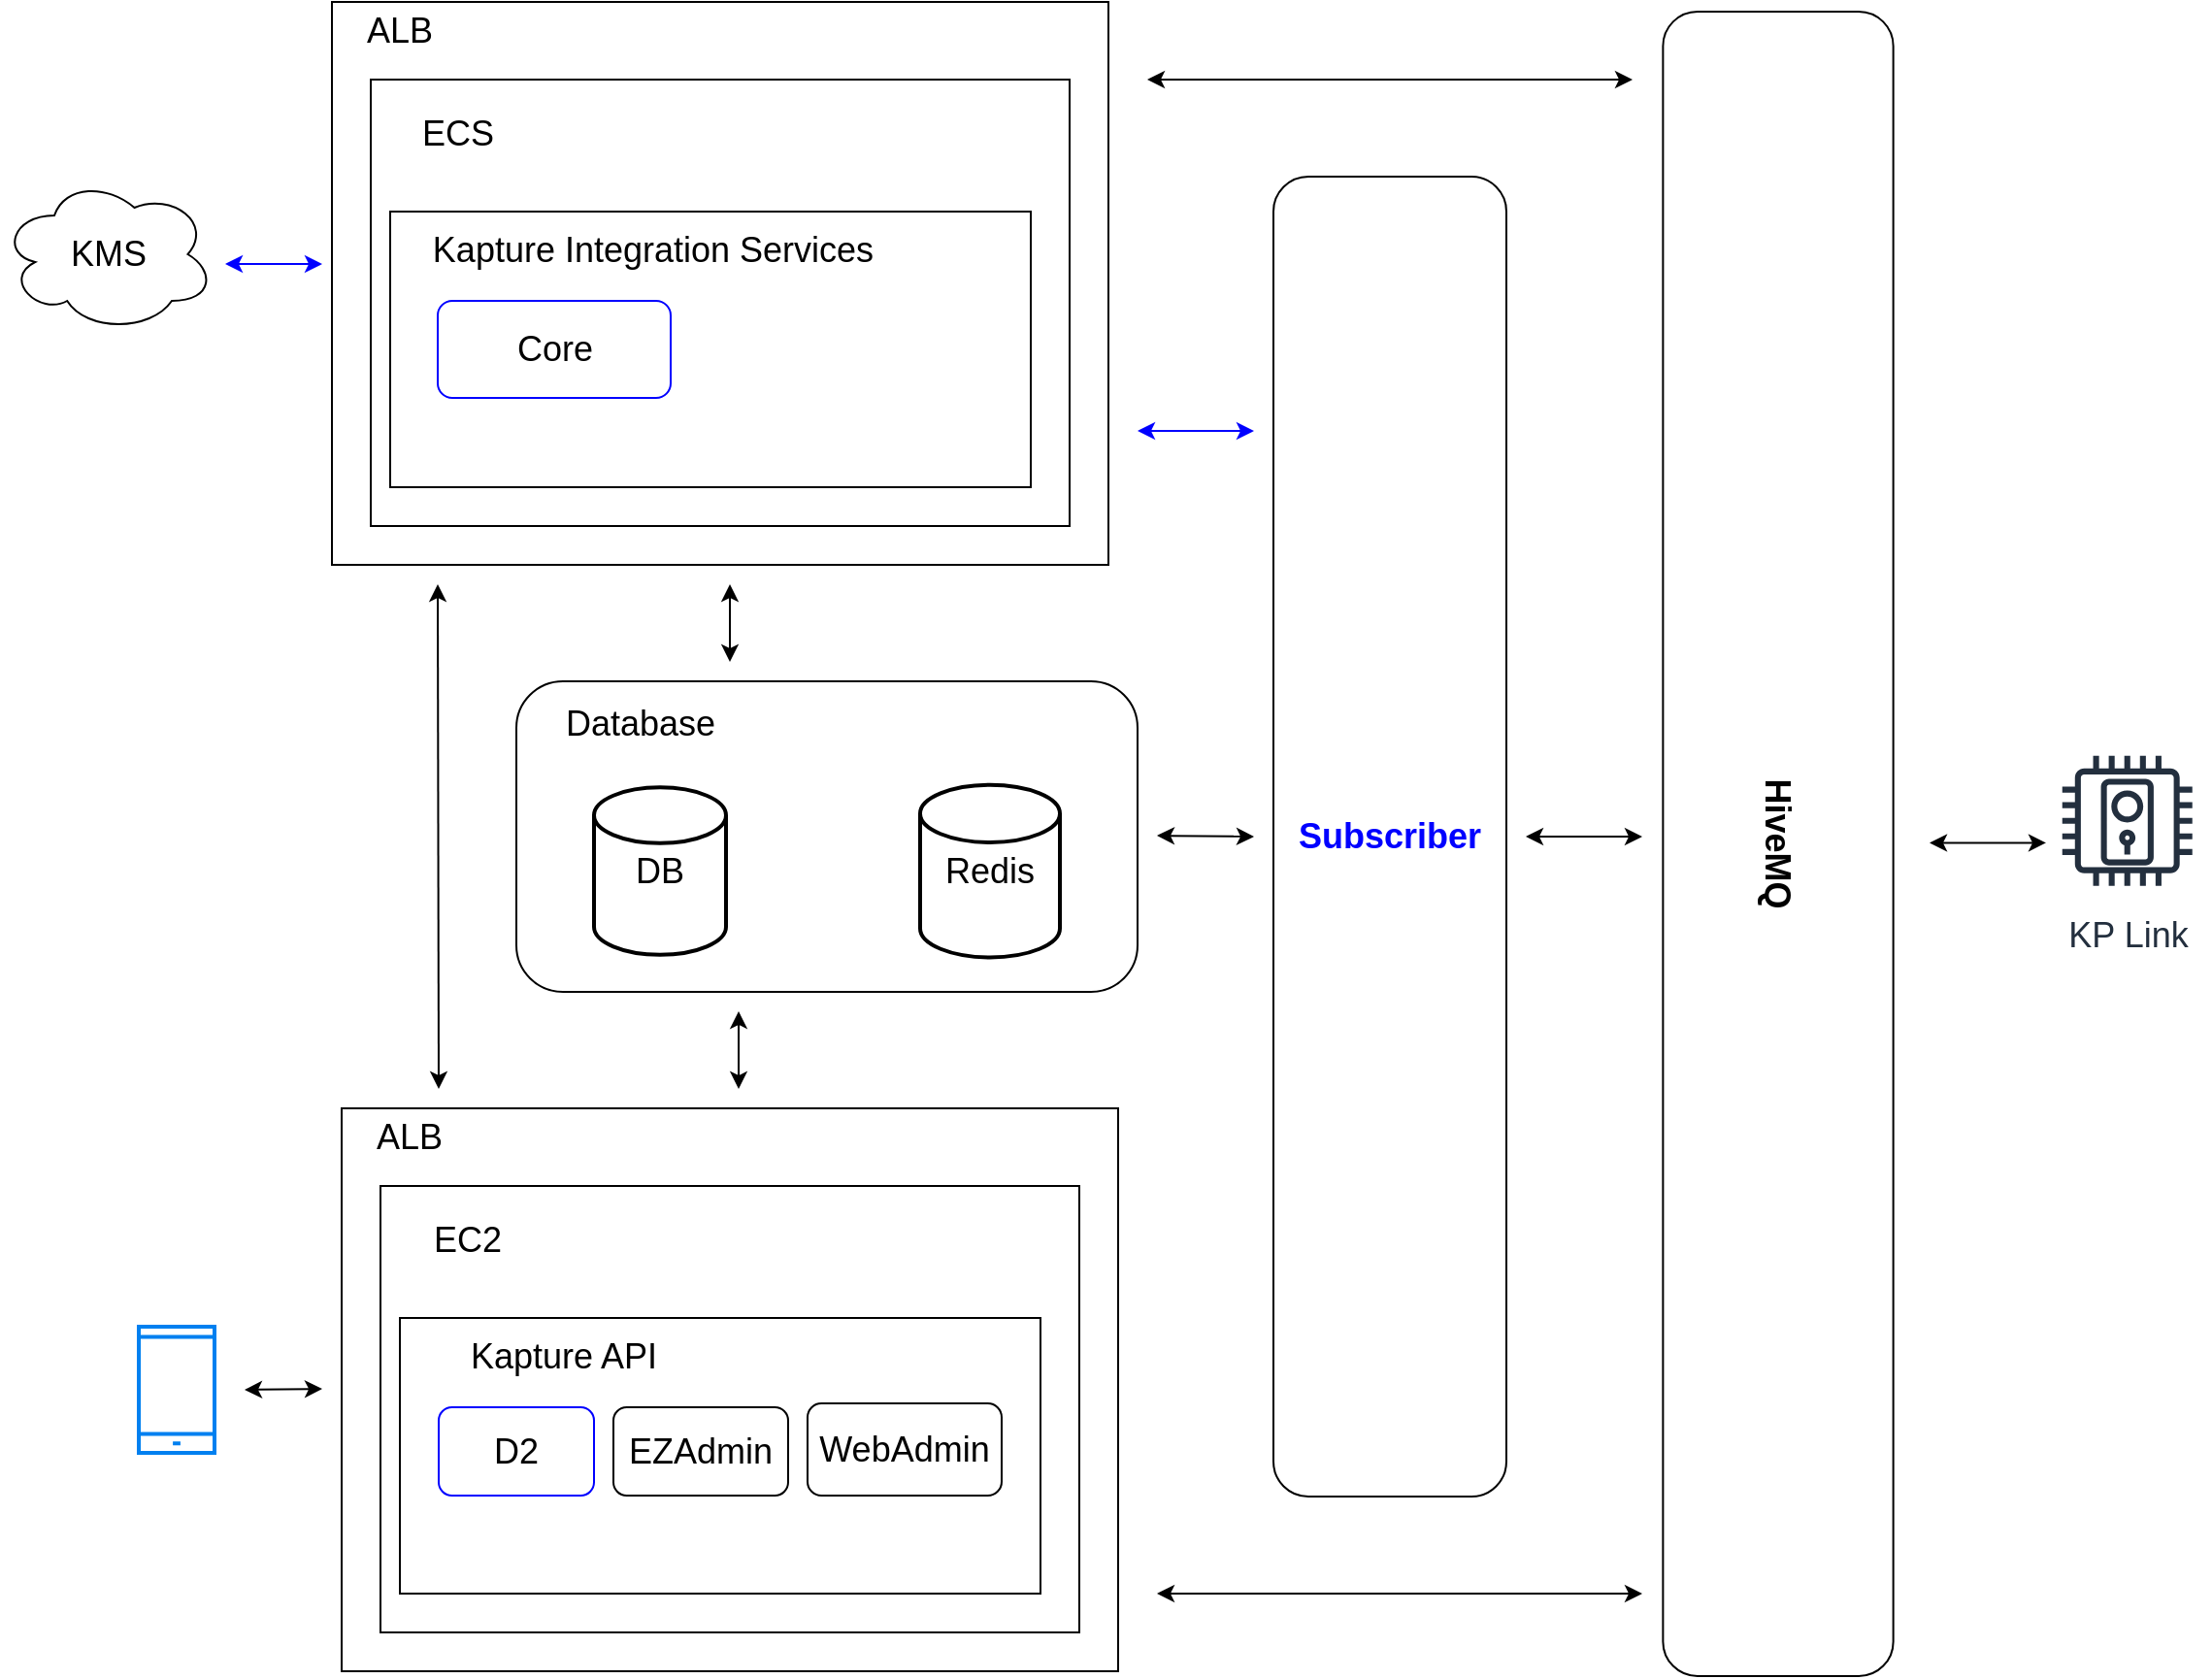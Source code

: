 <mxfile version="20.8.23" type="github">
  <diagram name="第1頁" id="pTdbA5UM3i_hhNW9NHbF">
    <mxGraphModel dx="1134" dy="964" grid="1" gridSize="10" guides="1" tooltips="1" connect="1" arrows="1" fold="1" page="1" pageScale="1" pageWidth="827" pageHeight="1169" math="0" shadow="0">
      <root>
        <mxCell id="0" />
        <mxCell id="1" parent="0" />
        <mxCell id="v_c1Cu9leKUmqeBzcQBM-57" value="" style="rounded=0;whiteSpace=wrap;html=1;" vertex="1" parent="1">
          <mxGeometry x="1155" y="170" width="400" height="290" as="geometry" />
        </mxCell>
        <mxCell id="v_c1Cu9leKUmqeBzcQBM-1" value="" style="rounded=0;whiteSpace=wrap;html=1;fontSize=18;" vertex="1" parent="1">
          <mxGeometry x="1175" y="210" width="360" height="230" as="geometry" />
        </mxCell>
        <mxCell id="v_c1Cu9leKUmqeBzcQBM-5" value="&lt;font style=&quot;font-size: 18px&quot;&gt;ECS&lt;/font&gt;" style="text;html=1;strokeColor=none;fillColor=none;align=center;verticalAlign=middle;whiteSpace=wrap;rounded=0;" vertex="1" parent="1">
          <mxGeometry x="1175" y="223" width="90" height="30" as="geometry" />
        </mxCell>
        <mxCell id="v_c1Cu9leKUmqeBzcQBM-6" value="" style="rounded=0;whiteSpace=wrap;html=1;fontSize=18;" vertex="1" parent="1">
          <mxGeometry x="1185" y="278" width="330" height="142" as="geometry" />
        </mxCell>
        <mxCell id="v_c1Cu9leKUmqeBzcQBM-7" value="&lt;font style=&quot;font-size: 18px&quot;&gt;Kapture Integration Services&lt;/font&gt;" style="text;html=1;strokeColor=none;fillColor=none;align=center;verticalAlign=middle;whiteSpace=wrap;rounded=0;" vertex="1" parent="1">
          <mxGeometry x="1185" y="278" width="271" height="40" as="geometry" />
        </mxCell>
        <mxCell id="v_c1Cu9leKUmqeBzcQBM-8" value="Core" style="rounded=1;whiteSpace=wrap;html=1;fontSize=18;strokeColor=#0000FF;" vertex="1" parent="1">
          <mxGeometry x="1209.5" y="324" width="120" height="50" as="geometry" />
        </mxCell>
        <mxCell id="v_c1Cu9leKUmqeBzcQBM-20" value="" style="html=1;verticalLabelPosition=bottom;align=center;labelBackgroundColor=#ffffff;verticalAlign=top;strokeWidth=2;strokeColor=#0080F0;shadow=0;dashed=0;shape=mxgraph.ios7.icons.smartphone;fontSize=18;" vertex="1" parent="1">
          <mxGeometry x="1055.5" y="852.5" width="39" height="65" as="geometry" />
        </mxCell>
        <mxCell id="v_c1Cu9leKUmqeBzcQBM-21" value="" style="endArrow=classic;startArrow=classic;html=1;rounded=0;strokeColor=#0000FF;" edge="1" parent="1">
          <mxGeometry width="50" height="50" relative="1" as="geometry">
            <mxPoint x="1100" y="305" as="sourcePoint" />
            <mxPoint x="1150" y="305" as="targetPoint" />
          </mxGeometry>
        </mxCell>
        <mxCell id="v_c1Cu9leKUmqeBzcQBM-23" value="" style="endArrow=classic;startArrow=classic;html=1;rounded=0;fontSize=18;" edge="1" parent="1">
          <mxGeometry width="50" height="50" relative="1" as="geometry">
            <mxPoint x="1110" y="885" as="sourcePoint" />
            <mxPoint x="1150" y="884.5" as="targetPoint" />
            <Array as="points" />
          </mxGeometry>
        </mxCell>
        <mxCell id="v_c1Cu9leKUmqeBzcQBM-59" value="&lt;span style=&quot;font-size: 18px;&quot;&gt;ALB&lt;/span&gt;" style="text;html=1;strokeColor=none;fillColor=none;align=center;verticalAlign=middle;whiteSpace=wrap;rounded=0;" vertex="1" parent="1">
          <mxGeometry x="1155" y="170" width="70" height="30" as="geometry" />
        </mxCell>
        <mxCell id="v_c1Cu9leKUmqeBzcQBM-61" value="&lt;font style=&quot;font-size: 18px;&quot;&gt;&lt;b style=&quot;&quot;&gt;Subscriber&lt;/b&gt;&lt;/font&gt;" style="rounded=1;whiteSpace=wrap;html=1;fontColor=#0000FF;" vertex="1" parent="1">
          <mxGeometry x="1640" y="260" width="120" height="680" as="geometry" />
        </mxCell>
        <mxCell id="v_c1Cu9leKUmqeBzcQBM-63" value="" style="rounded=0;whiteSpace=wrap;html=1;" vertex="1" parent="1">
          <mxGeometry x="1160" y="740" width="400" height="290" as="geometry" />
        </mxCell>
        <mxCell id="v_c1Cu9leKUmqeBzcQBM-64" value="" style="rounded=0;whiteSpace=wrap;html=1;fontSize=18;" vertex="1" parent="1">
          <mxGeometry x="1180" y="780" width="360" height="230" as="geometry" />
        </mxCell>
        <mxCell id="v_c1Cu9leKUmqeBzcQBM-65" value="&lt;font style=&quot;font-size: 18px&quot;&gt;EC2&lt;/font&gt;" style="text;html=1;strokeColor=none;fillColor=none;align=center;verticalAlign=middle;whiteSpace=wrap;rounded=0;" vertex="1" parent="1">
          <mxGeometry x="1180" y="793" width="90" height="30" as="geometry" />
        </mxCell>
        <mxCell id="v_c1Cu9leKUmqeBzcQBM-66" value="" style="rounded=0;whiteSpace=wrap;html=1;fontSize=18;" vertex="1" parent="1">
          <mxGeometry x="1190" y="848" width="330" height="142" as="geometry" />
        </mxCell>
        <mxCell id="v_c1Cu9leKUmqeBzcQBM-67" value="&lt;font style=&quot;font-size: 18px&quot;&gt;Kapture API&lt;/font&gt;" style="text;html=1;strokeColor=none;fillColor=none;align=center;verticalAlign=middle;whiteSpace=wrap;rounded=0;" vertex="1" parent="1">
          <mxGeometry x="1189" y="848" width="171" height="40" as="geometry" />
        </mxCell>
        <mxCell id="v_c1Cu9leKUmqeBzcQBM-68" value="D2" style="rounded=1;whiteSpace=wrap;html=1;fontSize=18;strokeColor=#0000FF;" vertex="1" parent="1">
          <mxGeometry x="1210" y="894" width="80" height="45.5" as="geometry" />
        </mxCell>
        <mxCell id="v_c1Cu9leKUmqeBzcQBM-70" value="&lt;span style=&quot;font-size: 18px;&quot;&gt;ALB&lt;/span&gt;" style="text;html=1;strokeColor=none;fillColor=none;align=center;verticalAlign=middle;whiteSpace=wrap;rounded=0;" vertex="1" parent="1">
          <mxGeometry x="1160" y="740" width="70" height="30" as="geometry" />
        </mxCell>
        <mxCell id="v_c1Cu9leKUmqeBzcQBM-72" value="&lt;font style=&quot;font-size: 18px;&quot;&gt;KMS&lt;/font&gt;" style="ellipse;shape=cloud;whiteSpace=wrap;html=1;strokeColor=#000000;" vertex="1" parent="1">
          <mxGeometry x="984.5" y="260" width="110" height="80" as="geometry" />
        </mxCell>
        <mxCell id="v_c1Cu9leKUmqeBzcQBM-73" value="WebAdmin" style="rounded=1;whiteSpace=wrap;html=1;fontSize=18;strokeColor=#000000;" vertex="1" parent="1">
          <mxGeometry x="1400" y="892" width="100" height="47.5" as="geometry" />
        </mxCell>
        <mxCell id="v_c1Cu9leKUmqeBzcQBM-74" value="EZAdmin" style="rounded=1;whiteSpace=wrap;html=1;fontSize=18;strokeColor=default;" vertex="1" parent="1">
          <mxGeometry x="1300" y="894" width="90" height="45.5" as="geometry" />
        </mxCell>
        <mxCell id="v_c1Cu9leKUmqeBzcQBM-75" value="" style="endArrow=classic;startArrow=classic;html=1;rounded=0;fontSize=18;fontColor=#000000;" edge="1" parent="1">
          <mxGeometry width="50" height="50" relative="1" as="geometry">
            <mxPoint x="1360" y="510" as="sourcePoint" />
            <mxPoint x="1360" y="470" as="targetPoint" />
          </mxGeometry>
        </mxCell>
        <mxCell id="v_c1Cu9leKUmqeBzcQBM-26" value="&lt;font size=&quot;1&quot; style=&quot;&quot;&gt;&lt;b style=&quot;font-size: 18px;&quot;&gt;HiveMQ&lt;/b&gt;&lt;/font&gt;" style="rounded=1;whiteSpace=wrap;html=1;fontSize=18;strokeColor=#000000;rotation=90;movable=1;resizable=1;rotatable=1;deletable=1;editable=1;locked=0;connectable=1;" vertex="1" parent="1">
          <mxGeometry x="1471.25" y="544.43" width="857.5" height="118.63" as="geometry" />
        </mxCell>
        <mxCell id="v_c1Cu9leKUmqeBzcQBM-80" value="" style="group" vertex="1" connectable="0" parent="1">
          <mxGeometry x="1250" y="520" width="320" height="160" as="geometry" />
        </mxCell>
        <mxCell id="v_c1Cu9leKUmqeBzcQBM-11" value="DB" style="strokeWidth=2;html=1;shape=mxgraph.flowchart.database;whiteSpace=wrap;fontSize=18;" vertex="1" parent="v_c1Cu9leKUmqeBzcQBM-80">
          <mxGeometry x="40" y="54.667" width="68" height="86.222" as="geometry" />
        </mxCell>
        <mxCell id="v_c1Cu9leKUmqeBzcQBM-12" value="Redis" style="strokeWidth=2;html=1;shape=mxgraph.flowchart.database;whiteSpace=wrap;fontSize=18;" vertex="1" parent="v_c1Cu9leKUmqeBzcQBM-80">
          <mxGeometry x="208" y="53.333" width="72" height="88.889" as="geometry" />
        </mxCell>
        <mxCell id="v_c1Cu9leKUmqeBzcQBM-78" value="" style="rounded=1;whiteSpace=wrap;html=1;strokeColor=#000000;fontSize=18;fontColor=#000000;fillColor=none;" vertex="1" parent="v_c1Cu9leKUmqeBzcQBM-80">
          <mxGeometry width="320" height="160" as="geometry" />
        </mxCell>
        <mxCell id="v_c1Cu9leKUmqeBzcQBM-79" value="Database" style="text;html=1;strokeColor=none;fillColor=none;align=center;verticalAlign=middle;whiteSpace=wrap;rounded=0;fontSize=18;fontColor=#000000;" vertex="1" parent="v_c1Cu9leKUmqeBzcQBM-80">
          <mxGeometry x="40" y="8.889" width="48" height="26.667" as="geometry" />
        </mxCell>
        <mxCell id="v_c1Cu9leKUmqeBzcQBM-84" value="" style="endArrow=classic;startArrow=classic;html=1;rounded=0;fontSize=18;fontColor=#000000;" edge="1" parent="1">
          <mxGeometry width="50" height="50" relative="1" as="geometry">
            <mxPoint x="1364.5" y="730" as="sourcePoint" />
            <mxPoint x="1364.5" y="690" as="targetPoint" />
          </mxGeometry>
        </mxCell>
        <mxCell id="v_c1Cu9leKUmqeBzcQBM-85" value="" style="endArrow=classic;startArrow=classic;html=1;rounded=0;fontSize=18;fontColor=#000000;" edge="1" parent="1">
          <mxGeometry width="50" height="50" relative="1" as="geometry">
            <mxPoint x="1210" y="730" as="sourcePoint" />
            <mxPoint x="1209.5" y="470" as="targetPoint" />
          </mxGeometry>
        </mxCell>
        <mxCell id="v_c1Cu9leKUmqeBzcQBM-86" value="" style="endArrow=classic;startArrow=classic;html=1;rounded=0;fontSize=18;fontColor=#000000;" edge="1" parent="1">
          <mxGeometry width="50" height="50" relative="1" as="geometry">
            <mxPoint x="1580" y="599.5" as="sourcePoint" />
            <mxPoint x="1630" y="600" as="targetPoint" />
          </mxGeometry>
        </mxCell>
        <mxCell id="v_c1Cu9leKUmqeBzcQBM-87" value="" style="endArrow=classic;startArrow=classic;html=1;rounded=0;fontSize=18;" edge="1" parent="1">
          <mxGeometry width="50" height="50" relative="1" as="geometry">
            <mxPoint x="1580" y="990" as="sourcePoint" />
            <mxPoint x="1830" y="990" as="targetPoint" />
            <Array as="points" />
          </mxGeometry>
        </mxCell>
        <mxCell id="v_c1Cu9leKUmqeBzcQBM-88" value="" style="endArrow=classic;startArrow=classic;html=1;rounded=0;fontSize=18;fontColor=#000000;" edge="1" parent="1">
          <mxGeometry width="50" height="50" relative="1" as="geometry">
            <mxPoint x="1770" y="600" as="sourcePoint" />
            <mxPoint x="1830" y="600" as="targetPoint" />
          </mxGeometry>
        </mxCell>
        <mxCell id="v_c1Cu9leKUmqeBzcQBM-89" value="" style="endArrow=classic;startArrow=classic;html=1;rounded=0;fontSize=18;" edge="1" parent="1">
          <mxGeometry width="50" height="50" relative="1" as="geometry">
            <mxPoint x="1575" y="210" as="sourcePoint" />
            <mxPoint x="1825" y="210" as="targetPoint" />
            <Array as="points" />
          </mxGeometry>
        </mxCell>
        <mxCell id="v_c1Cu9leKUmqeBzcQBM-90" value="&lt;font style=&quot;font-size: 18px;&quot;&gt;KP Link&lt;/font&gt;" style="sketch=0;outlineConnect=0;fontColor=#232F3E;gradientColor=none;strokeColor=#232F3E;fillColor=#ffffff;dashed=0;verticalLabelPosition=bottom;verticalAlign=top;align=center;html=1;fontSize=12;fontStyle=0;aspect=fixed;shape=mxgraph.aws4.resourceIcon;resIcon=mxgraph.aws4.door_lock;" vertex="1" parent="1">
          <mxGeometry x="2038" y="550" width="83.74" height="83.74" as="geometry" />
        </mxCell>
        <mxCell id="v_c1Cu9leKUmqeBzcQBM-93" value="" style="endArrow=classic;startArrow=classic;html=1;rounded=0;fontSize=18;fontColor=#000000;" edge="1" parent="1">
          <mxGeometry width="50" height="50" relative="1" as="geometry">
            <mxPoint x="1978" y="603.24" as="sourcePoint" />
            <mxPoint x="2038" y="603.24" as="targetPoint" />
          </mxGeometry>
        </mxCell>
        <mxCell id="v_c1Cu9leKUmqeBzcQBM-95" value="" style="endArrow=classic;startArrow=classic;html=1;rounded=0;fontSize=18;fontColor=#000000;strokeColor=#0000FF;" edge="1" parent="1">
          <mxGeometry width="50" height="50" relative="1" as="geometry">
            <mxPoint x="1570" y="391" as="sourcePoint" />
            <mxPoint x="1630" y="391" as="targetPoint" />
          </mxGeometry>
        </mxCell>
      </root>
    </mxGraphModel>
  </diagram>
</mxfile>
